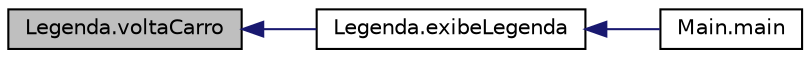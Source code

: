 digraph "Legenda.voltaCarro"
{
  edge [fontname="Helvetica",fontsize="10",labelfontname="Helvetica",labelfontsize="10"];
  node [fontname="Helvetica",fontsize="10",shape=record];
  rankdir="LR";
  Node12 [label="Legenda.voltaCarro",height=0.2,width=0.4,color="black", fillcolor="grey75", style="filled", fontcolor="black"];
  Node12 -> Node13 [dir="back",color="midnightblue",fontsize="10",style="solid",fontname="Helvetica"];
  Node13 [label="Legenda.exibeLegenda",height=0.2,width=0.4,color="black", fillcolor="white", style="filled",URL="$class_legenda.html#a213202792f82e028c9e144aadad36ee9",tooltip="Exibe o mundo sem nenhum veiculo, indicando as fabricas (é exibido por 5 segundos) ..."];
  Node13 -> Node14 [dir="back",color="midnightblue",fontsize="10",style="solid",fontname="Helvetica"];
  Node14 [label="Main.main",height=0.2,width=0.4,color="black", fillcolor="white", style="filled",URL="$class_main.html#a54c9709d2de6897d6f13e9af08ef177f"];
}

